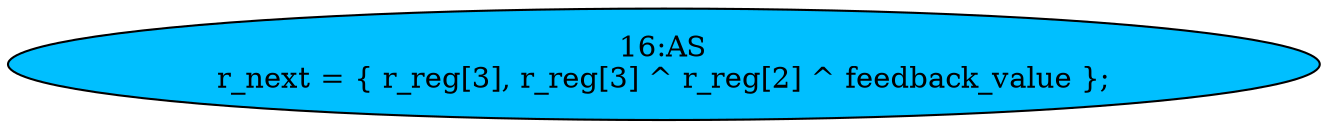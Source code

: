 strict digraph "" {
	node [label="\N"];
	"16:AS"	[ast="<pyverilog.vparser.ast.Assign object at 0x7f8797198610>",
		def_var="['r_next']",
		fillcolor=deepskyblue,
		label="16:AS
r_next = { r_reg[3], r_reg[3] ^ r_reg[2] ^ feedback_value };",
		statements="[]",
		style=filled,
		typ=Assign,
		use_var="['r_reg', 'r_reg', 'r_reg', 'feedback_value']"];
}
